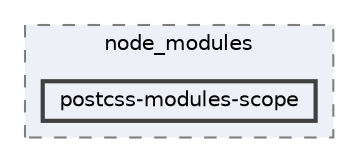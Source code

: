 digraph "pkiclassroomrescheduler/src/main/frontend/node_modules/postcss-modules-scope"
{
 // LATEX_PDF_SIZE
  bgcolor="transparent";
  edge [fontname=Helvetica,fontsize=10,labelfontname=Helvetica,labelfontsize=10];
  node [fontname=Helvetica,fontsize=10,shape=box,height=0.2,width=0.4];
  compound=true
  subgraph clusterdir_72953eda66ccb3a2722c28e1c3e6c23b {
    graph [ bgcolor="#edf0f7", pencolor="grey50", label="node_modules", fontname=Helvetica,fontsize=10 style="filled,dashed", URL="dir_72953eda66ccb3a2722c28e1c3e6c23b.html",tooltip=""]
  dir_0115280b7c5aeae24954ae40906abc36 [label="postcss-modules-scope", fillcolor="#edf0f7", color="grey25", style="filled,bold", URL="dir_0115280b7c5aeae24954ae40906abc36.html",tooltip=""];
  }
}
